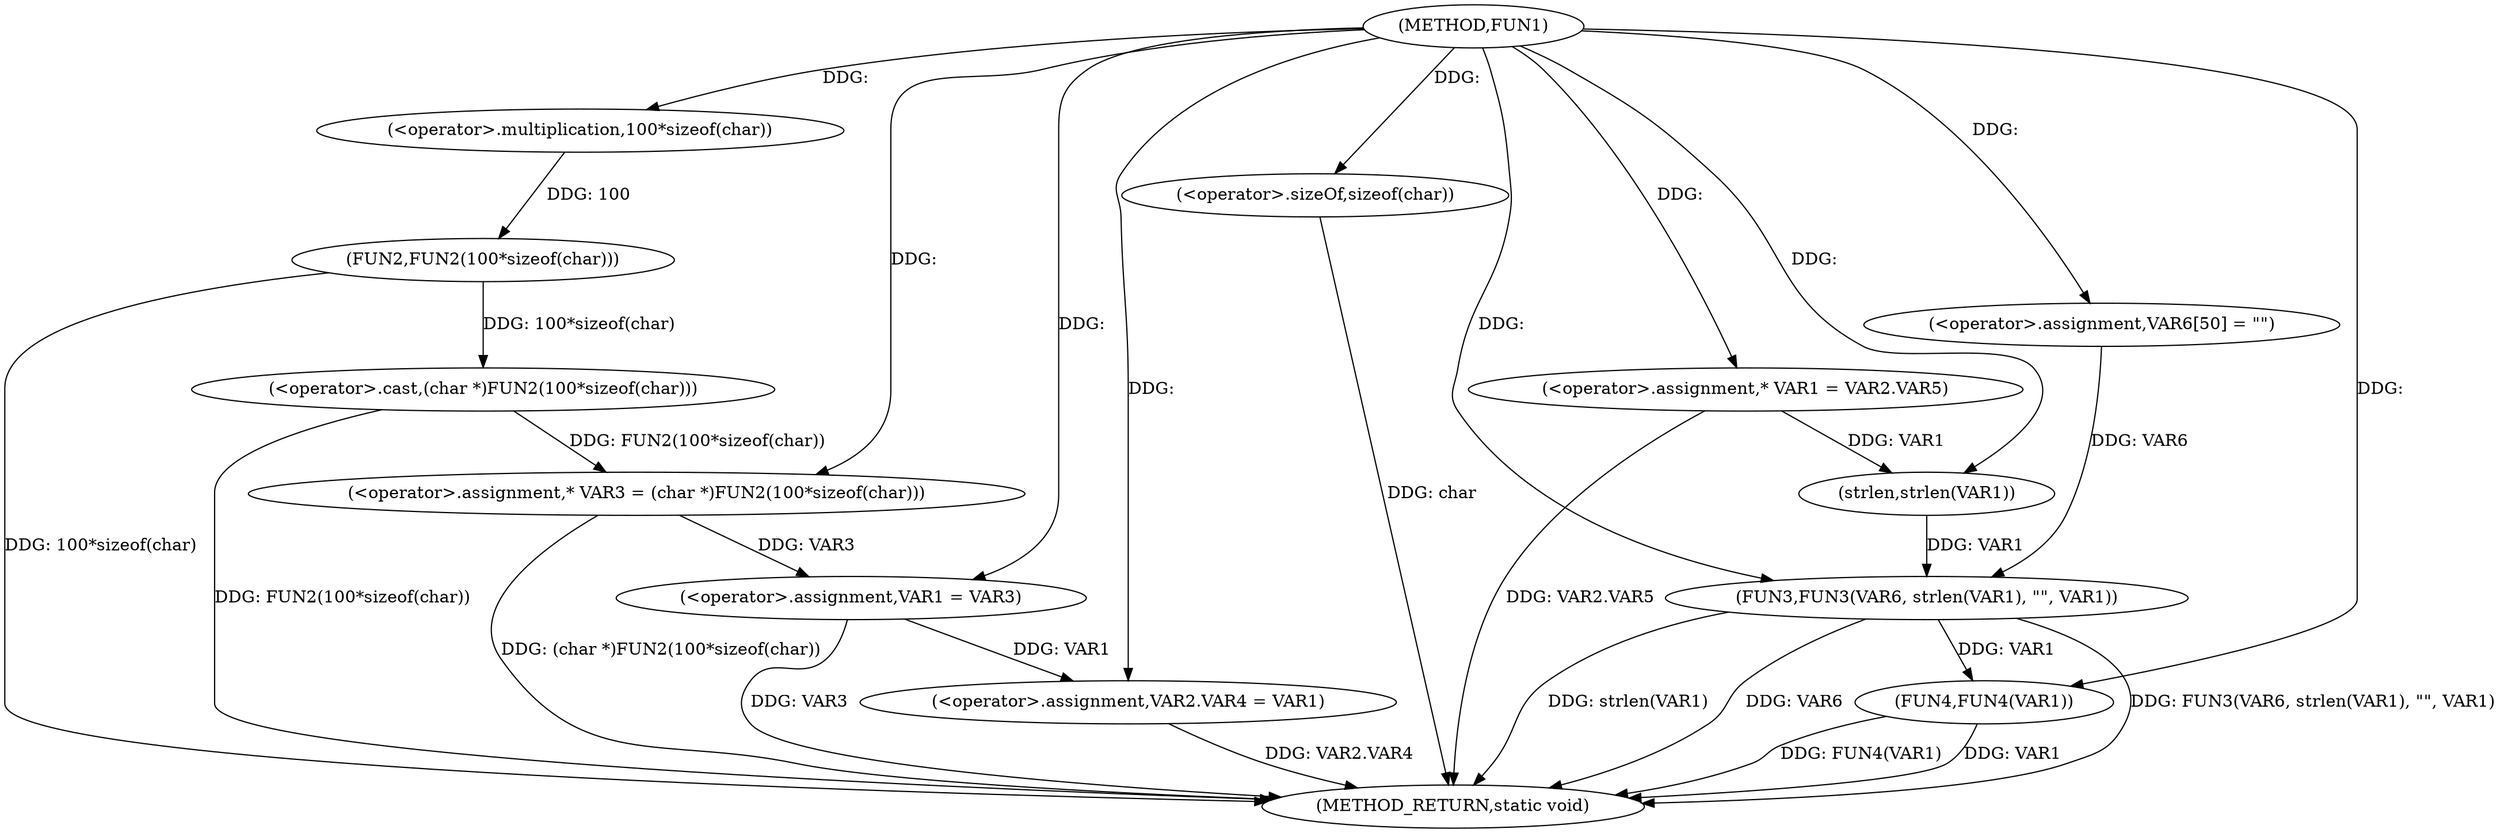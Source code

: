 digraph FUN1 {  
"1000100" [label = "(METHOD,FUN1)" ]
"1000142" [label = "(METHOD_RETURN,static void)" ]
"1000105" [label = "(<operator>.assignment,* VAR3 = (char *)FUN2(100*sizeof(char)))" ]
"1000107" [label = "(<operator>.cast,(char *)FUN2(100*sizeof(char)))" ]
"1000109" [label = "(FUN2,FUN2(100*sizeof(char)))" ]
"1000110" [label = "(<operator>.multiplication,100*sizeof(char))" ]
"1000112" [label = "(<operator>.sizeOf,sizeof(char))" ]
"1000114" [label = "(<operator>.assignment,VAR1 = VAR3)" ]
"1000117" [label = "(<operator>.assignment,VAR2.VAR4 = VAR1)" ]
"1000124" [label = "(<operator>.assignment,* VAR1 = VAR2.VAR5)" ]
"1000131" [label = "(<operator>.assignment,VAR6[50] = \"\")" ]
"1000134" [label = "(FUN3,FUN3(VAR6, strlen(VAR1), \"\", VAR1))" ]
"1000136" [label = "(strlen,strlen(VAR1))" ]
"1000140" [label = "(FUN4,FUN4(VAR1))" ]
  "1000124" -> "1000142"  [ label = "DDG: VAR2.VAR5"] 
  "1000105" -> "1000142"  [ label = "DDG: (char *)FUN2(100*sizeof(char))"] 
  "1000140" -> "1000142"  [ label = "DDG: VAR1"] 
  "1000140" -> "1000142"  [ label = "DDG: FUN4(VAR1)"] 
  "1000134" -> "1000142"  [ label = "DDG: FUN3(VAR6, strlen(VAR1), \"\", VAR1)"] 
  "1000117" -> "1000142"  [ label = "DDG: VAR2.VAR4"] 
  "1000134" -> "1000142"  [ label = "DDG: strlen(VAR1)"] 
  "1000114" -> "1000142"  [ label = "DDG: VAR3"] 
  "1000107" -> "1000142"  [ label = "DDG: FUN2(100*sizeof(char))"] 
  "1000134" -> "1000142"  [ label = "DDG: VAR6"] 
  "1000112" -> "1000142"  [ label = "DDG: char"] 
  "1000109" -> "1000142"  [ label = "DDG: 100*sizeof(char)"] 
  "1000107" -> "1000105"  [ label = "DDG: FUN2(100*sizeof(char))"] 
  "1000100" -> "1000105"  [ label = "DDG: "] 
  "1000109" -> "1000107"  [ label = "DDG: 100*sizeof(char)"] 
  "1000110" -> "1000109"  [ label = "DDG: 100"] 
  "1000100" -> "1000110"  [ label = "DDG: "] 
  "1000100" -> "1000112"  [ label = "DDG: "] 
  "1000105" -> "1000114"  [ label = "DDG: VAR3"] 
  "1000100" -> "1000114"  [ label = "DDG: "] 
  "1000114" -> "1000117"  [ label = "DDG: VAR1"] 
  "1000100" -> "1000117"  [ label = "DDG: "] 
  "1000100" -> "1000124"  [ label = "DDG: "] 
  "1000100" -> "1000131"  [ label = "DDG: "] 
  "1000131" -> "1000134"  [ label = "DDG: VAR6"] 
  "1000100" -> "1000134"  [ label = "DDG: "] 
  "1000136" -> "1000134"  [ label = "DDG: VAR1"] 
  "1000124" -> "1000136"  [ label = "DDG: VAR1"] 
  "1000100" -> "1000136"  [ label = "DDG: "] 
  "1000134" -> "1000140"  [ label = "DDG: VAR1"] 
  "1000100" -> "1000140"  [ label = "DDG: "] 
}
